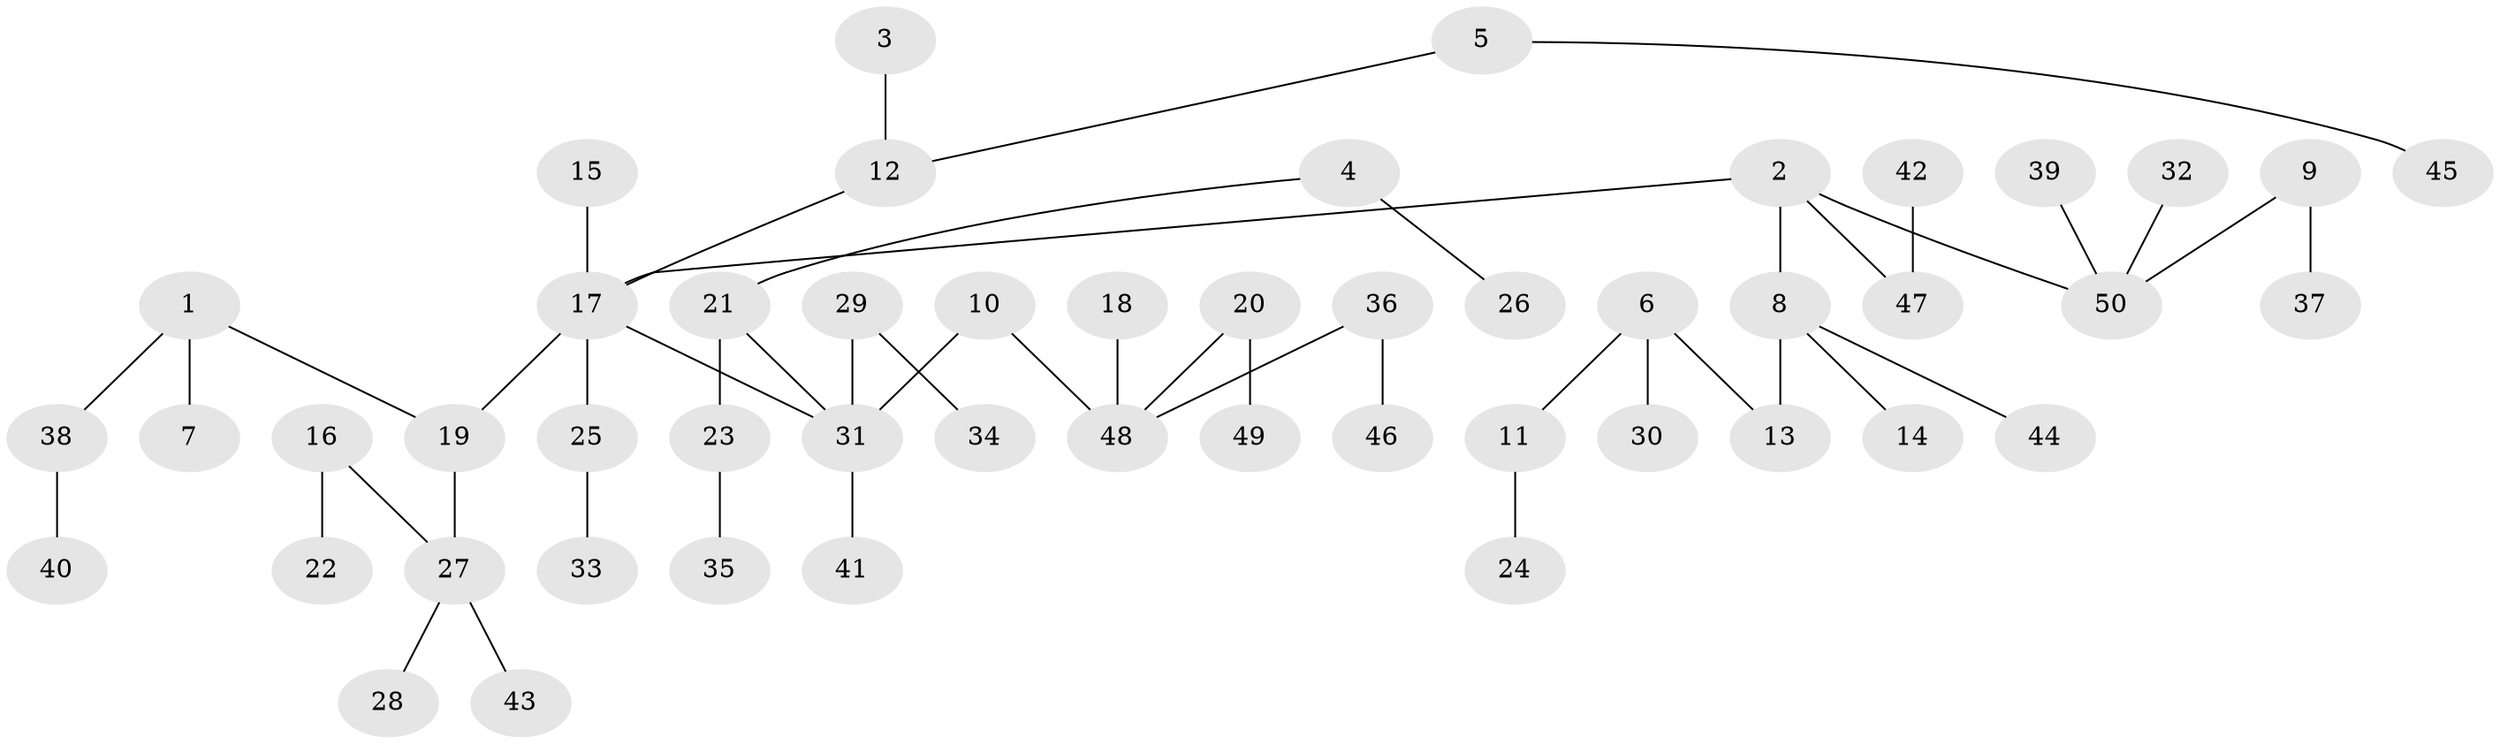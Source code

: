 // original degree distribution, {5: 0.030303030303030304, 4: 0.06060606060606061, 7: 0.020202020202020204, 6: 0.010101010101010102, 2: 0.26262626262626265, 3: 0.12121212121212122, 1: 0.494949494949495}
// Generated by graph-tools (version 1.1) at 2025/02/03/09/25 03:02:18]
// undirected, 50 vertices, 49 edges
graph export_dot {
graph [start="1"]
  node [color=gray90,style=filled];
  1;
  2;
  3;
  4;
  5;
  6;
  7;
  8;
  9;
  10;
  11;
  12;
  13;
  14;
  15;
  16;
  17;
  18;
  19;
  20;
  21;
  22;
  23;
  24;
  25;
  26;
  27;
  28;
  29;
  30;
  31;
  32;
  33;
  34;
  35;
  36;
  37;
  38;
  39;
  40;
  41;
  42;
  43;
  44;
  45;
  46;
  47;
  48;
  49;
  50;
  1 -- 7 [weight=1.0];
  1 -- 19 [weight=1.0];
  1 -- 38 [weight=1.0];
  2 -- 8 [weight=1.0];
  2 -- 17 [weight=1.0];
  2 -- 47 [weight=1.0];
  2 -- 50 [weight=1.0];
  3 -- 12 [weight=1.0];
  4 -- 21 [weight=1.0];
  4 -- 26 [weight=1.0];
  5 -- 12 [weight=1.0];
  5 -- 45 [weight=1.0];
  6 -- 11 [weight=1.0];
  6 -- 13 [weight=1.0];
  6 -- 30 [weight=1.0];
  8 -- 13 [weight=1.0];
  8 -- 14 [weight=1.0];
  8 -- 44 [weight=1.0];
  9 -- 37 [weight=1.0];
  9 -- 50 [weight=1.0];
  10 -- 31 [weight=1.0];
  10 -- 48 [weight=1.0];
  11 -- 24 [weight=1.0];
  12 -- 17 [weight=1.0];
  15 -- 17 [weight=1.0];
  16 -- 22 [weight=1.0];
  16 -- 27 [weight=1.0];
  17 -- 19 [weight=1.0];
  17 -- 25 [weight=1.0];
  17 -- 31 [weight=1.0];
  18 -- 48 [weight=1.0];
  19 -- 27 [weight=1.0];
  20 -- 48 [weight=1.0];
  20 -- 49 [weight=1.0];
  21 -- 23 [weight=1.0];
  21 -- 31 [weight=1.0];
  23 -- 35 [weight=1.0];
  25 -- 33 [weight=1.0];
  27 -- 28 [weight=1.0];
  27 -- 43 [weight=1.0];
  29 -- 31 [weight=1.0];
  29 -- 34 [weight=1.0];
  31 -- 41 [weight=1.0];
  32 -- 50 [weight=1.0];
  36 -- 46 [weight=1.0];
  36 -- 48 [weight=1.0];
  38 -- 40 [weight=1.0];
  39 -- 50 [weight=1.0];
  42 -- 47 [weight=1.0];
}
